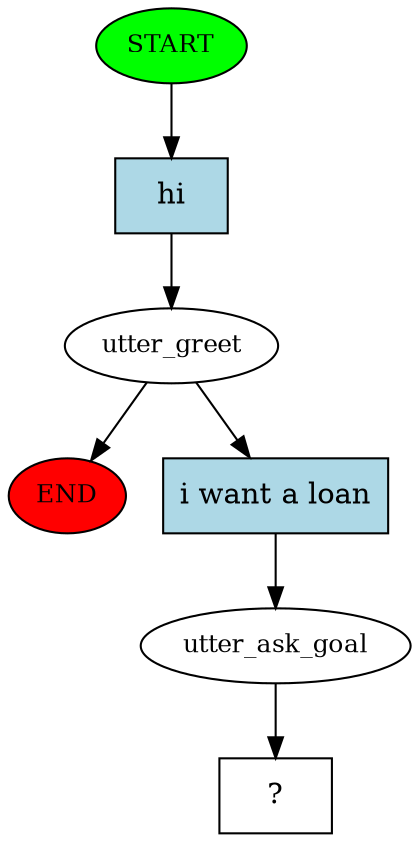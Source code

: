 digraph  {
0 [class="start active", fillcolor=green, fontsize=12, label=START, style=filled];
"-1" [class=end, fillcolor=red, fontsize=12, label=END, style=filled];
1 [class=active, fontsize=12, label=utter_greet];
3 [class=active, fontsize=12, label=utter_ask_goal];
4 [class="intent dashed active", label="  ?  ", shape=rect];
5 [class="intent active", fillcolor=lightblue, label=hi, shape=rect, style=filled];
6 [class="intent active", fillcolor=lightblue, label="i want a loan", shape=rect, style=filled];
0 -> 5  [class=active, key=0];
1 -> "-1"  [class="", key=NONE, label=""];
1 -> 6  [class=active, key=0];
3 -> 4  [class=active, key=NONE, label=""];
5 -> 1  [class=active, key=0];
6 -> 3  [class=active, key=0];
}
